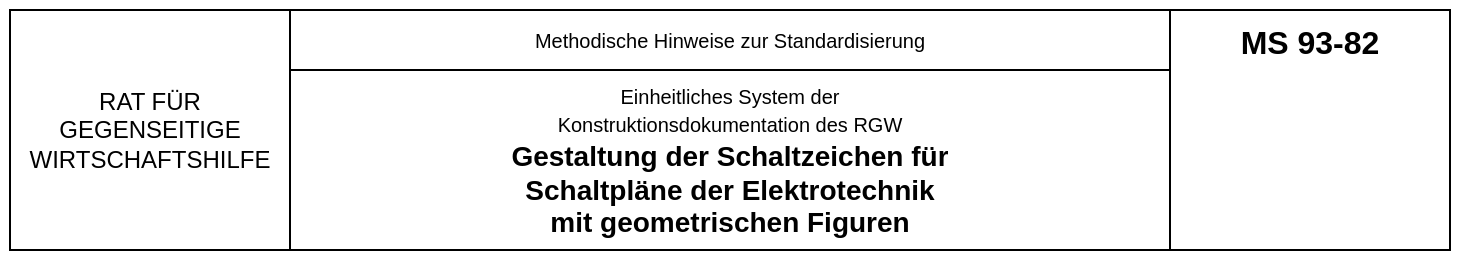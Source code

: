 <mxfile version="15.8.4" type="device"><diagram id="yYwLtTzyvhaKZbNxficX" name="Page-1"><mxGraphModel dx="981" dy="606" grid="1" gridSize="5" guides="1" tooltips="1" connect="1" arrows="1" fold="1" page="1" pageScale="1" pageWidth="827" pageHeight="1169" math="0" shadow="0"><root><mxCell id="0"/><mxCell id="1" parent="0"/><mxCell id="WTWu1_T0GIx34gU1A8MT-2" value="" style="group" vertex="1" connectable="0" parent="1"><mxGeometry x="75" y="35" width="730" height="130" as="geometry"/></mxCell><mxCell id="WTWu1_T0GIx34gU1A8MT-1" value="" style="whiteSpace=wrap;html=1;strokeColor=none;" vertex="1" parent="WTWu1_T0GIx34gU1A8MT-2"><mxGeometry width="730" height="130" as="geometry"/></mxCell><mxCell id="seVKvCqvTzsUIqkJmeDL-1" value="" style="shape=table;startSize=0;container=1;collapsible=0;childLayout=tableLayout;strokeColor=default;gradientColor=none;aspect=fixed;deletable=0;cloneable=0;rotatable=0;resizable=0;movable=0;allowArrows=0;connectable=0;fillColor=none;" parent="WTWu1_T0GIx34gU1A8MT-2" vertex="1"><mxGeometry x="145" y="5" width="440" height="120" as="geometry"/></mxCell><mxCell id="seVKvCqvTzsUIqkJmeDL-2" value="" style="shape=partialRectangle;collapsible=0;dropTarget=0;pointerEvents=0;fillColor=none;top=0;left=0;bottom=0;right=0;points=[[0,0.5],[1,0.5]];portConstraint=eastwest;strokeColor=default;" parent="seVKvCqvTzsUIqkJmeDL-1" vertex="1"><mxGeometry width="440" height="30" as="geometry"/></mxCell><mxCell id="seVKvCqvTzsUIqkJmeDL-3" value="Methodische Hinweise zur Standardisierung" style="shape=partialRectangle;html=1;whiteSpace=wrap;connectable=0;overflow=hidden;fillColor=none;top=0;left=0;bottom=0;right=0;pointerEvents=1;strokeColor=default;fontSize=10;" parent="seVKvCqvTzsUIqkJmeDL-2" vertex="1"><mxGeometry width="440" height="30" as="geometry"><mxRectangle width="440" height="30" as="alternateBounds"/></mxGeometry></mxCell><mxCell id="seVKvCqvTzsUIqkJmeDL-4" value="" style="shape=partialRectangle;collapsible=0;dropTarget=0;pointerEvents=0;fillColor=none;top=0;left=0;bottom=0;right=0;points=[[0,0.5],[1,0.5]];portConstraint=eastwest;strokeColor=default;" parent="seVKvCqvTzsUIqkJmeDL-1" vertex="1"><mxGeometry y="30" width="440" height="90" as="geometry"/></mxCell><mxCell id="seVKvCqvTzsUIqkJmeDL-5" value="&lt;font style=&quot;font-size: 10px&quot;&gt;Einheitliches System der&lt;br&gt;Konstruktionsdokumentation des RGW&lt;/font&gt;&lt;br&gt;&lt;font style=&quot;font-size: 14px&quot;&gt;&lt;b&gt;Gestaltung der Schaltzeichen für&lt;br&gt;Schaltpläne der Elektrotechnik&lt;br&gt;mit geometrischen Figuren&lt;/b&gt;&lt;/font&gt;" style="shape=partialRectangle;html=1;whiteSpace=wrap;connectable=0;overflow=hidden;fillColor=none;top=0;left=0;bottom=0;right=0;pointerEvents=1;strokeColor=default;" parent="seVKvCqvTzsUIqkJmeDL-4" vertex="1"><mxGeometry width="440" height="90" as="geometry"><mxRectangle width="440" height="90" as="alternateBounds"/></mxGeometry></mxCell><mxCell id="seVKvCqvTzsUIqkJmeDL-6" value="" style="shape=table;startSize=0;container=1;collapsible=0;childLayout=tableLayout;strokeColor=default;gradientColor=none;aspect=fixed;deletable=0;cloneable=0;rotatable=0;resizable=0;movable=0;allowArrows=0;connectable=0;fillColor=none;" parent="WTWu1_T0GIx34gU1A8MT-2" vertex="1"><mxGeometry x="5" y="5" width="140" height="120" as="geometry"/></mxCell><mxCell id="seVKvCqvTzsUIqkJmeDL-7" value="" style="shape=partialRectangle;collapsible=0;dropTarget=0;pointerEvents=0;fillColor=none;top=0;left=0;bottom=0;right=0;points=[[0,0.5],[1,0.5]];portConstraint=eastwest;strokeColor=default;" parent="seVKvCqvTzsUIqkJmeDL-6" vertex="1"><mxGeometry width="140" height="120" as="geometry"/></mxCell><mxCell id="seVKvCqvTzsUIqkJmeDL-8" value="&lt;span&gt;RAT FÜR GEGENSEITIGE WIRTSCHAFTSHILFE&lt;/span&gt;" style="shape=partialRectangle;html=1;whiteSpace=wrap;connectable=0;overflow=hidden;fillColor=none;top=0;left=0;bottom=0;right=0;pointerEvents=1;strokeColor=default;" parent="seVKvCqvTzsUIqkJmeDL-7" vertex="1"><mxGeometry width="140" height="120" as="geometry"><mxRectangle width="140" height="120" as="alternateBounds"/></mxGeometry></mxCell><mxCell id="seVKvCqvTzsUIqkJmeDL-9" value="" style="shape=table;startSize=0;container=1;collapsible=0;childLayout=tableLayout;strokeColor=default;gradientColor=none;aspect=fixed;deletable=0;cloneable=0;rotatable=0;resizable=0;movable=0;allowArrows=0;connectable=0;fillColor=none;" parent="WTWu1_T0GIx34gU1A8MT-2" vertex="1"><mxGeometry x="585" y="5" width="140" height="120" as="geometry"/></mxCell><mxCell id="seVKvCqvTzsUIqkJmeDL-10" value="" style="shape=partialRectangle;collapsible=0;dropTarget=0;pointerEvents=0;fillColor=none;top=0;left=0;bottom=0;right=0;points=[[0,0.5],[1,0.5]];portConstraint=eastwest;strokeColor=default;" parent="seVKvCqvTzsUIqkJmeDL-9" vertex="1"><mxGeometry width="140" height="120" as="geometry"/></mxCell><mxCell id="seVKvCqvTzsUIqkJmeDL-11" value="MS 93-82" style="shape=partialRectangle;html=1;whiteSpace=wrap;connectable=0;overflow=hidden;fillColor=none;top=0;left=0;bottom=0;right=0;pointerEvents=1;strokeColor=default;fontSize=16;fontStyle=1;verticalAlign=top;" parent="seVKvCqvTzsUIqkJmeDL-10" vertex="1"><mxGeometry width="140" height="120" as="geometry"><mxRectangle width="140" height="120" as="alternateBounds"/></mxGeometry></mxCell></root></mxGraphModel></diagram></mxfile>